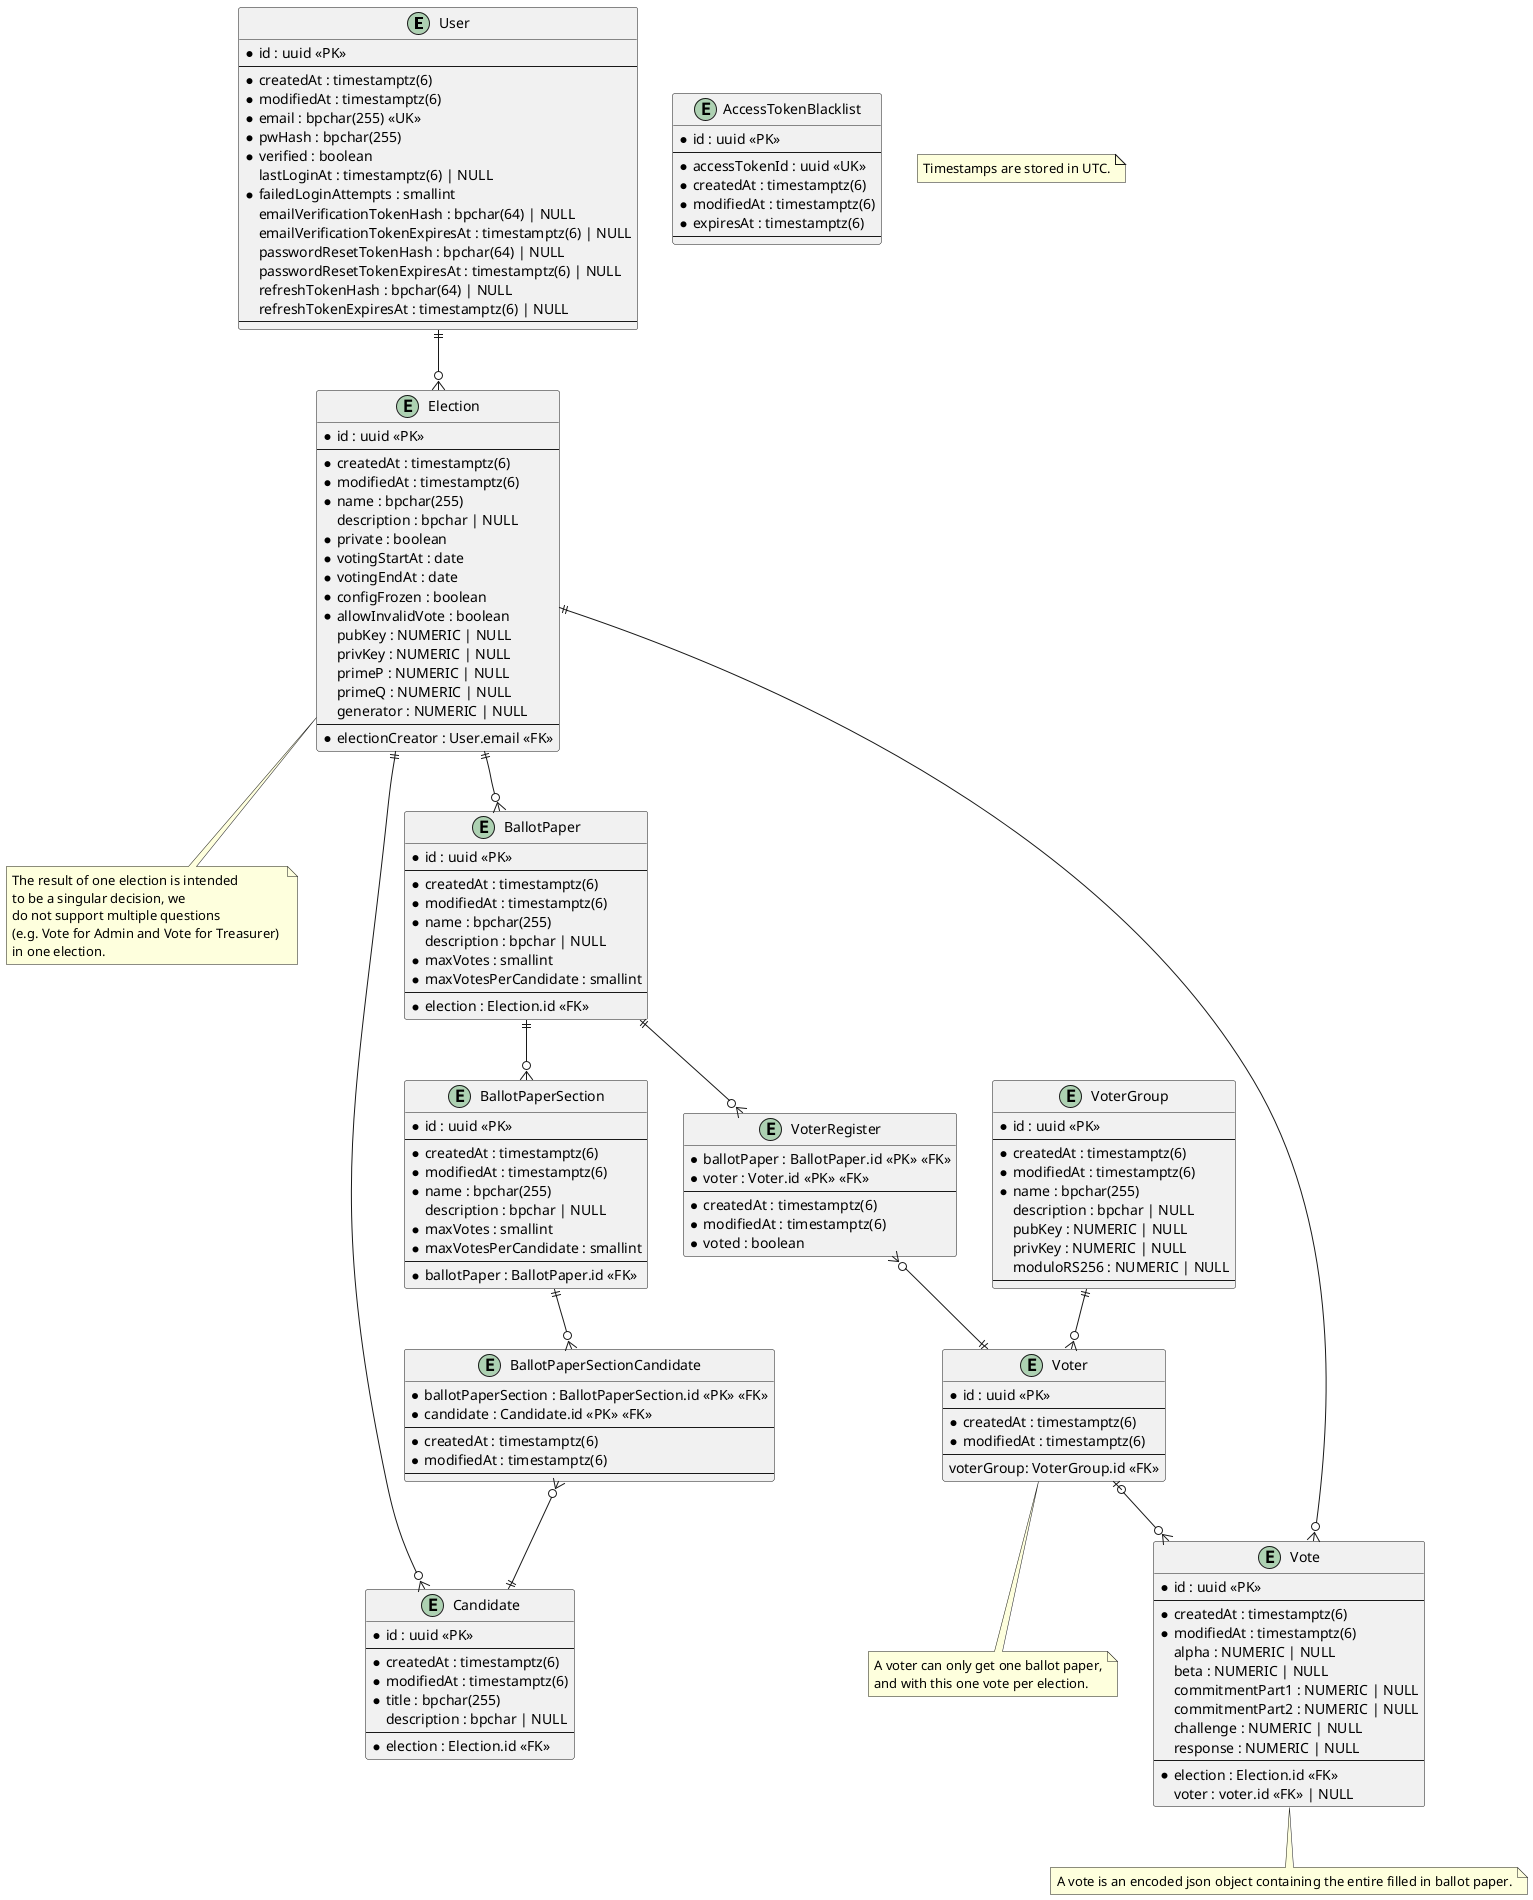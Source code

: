 @startuml dataModel

entity "User" as user {
    * id : uuid <<PK>>
    --
    * createdAt : timestamptz(6)
    * modifiedAt : timestamptz(6)
    * email : bpchar(255) <<UK>>
    * pwHash : bpchar(255)
    * verified : boolean
    lastLoginAt : timestamptz(6) | NULL
    ' failed login attempts get reset on successful login
    * failedLoginAttempts : smallint
    emailVerificationTokenHash : bpchar(64) | NULL
    emailVerificationTokenExpiresAt : timestamptz(6) | NULL
    passwordResetTokenHash : bpchar(64) | NULL
    passwordResetTokenExpiresAt : timestamptz(6) | NULL
    refreshTokenHash : bpchar(64) | NULL
    refreshTokenExpiresAt : timestamptz(6) | NULL
    --
}

entity "AccessTokenBlacklist" as jwtBlacklist {
    ' this table is used to store blacklisted access tokens
    ' The jti is 36 characters long if we use UUIDv4
    * id : uuid <<PK>>
    --
    * accessTokenId : uuid <<UK>>
    * createdAt : timestamptz(6)
    * modifiedAt : timestamptz(6)
    * expiresAt : timestamptz(6)
    --
}

entity "Election" as elections {
    * id : uuid <<PK>>
    --
    * createdAt : timestamptz(6)
    * modifiedAt : timestamptz(6)
    * name : bpchar(255)
    description : bpchar | NULL
    * private : boolean
    * votingStartAt : date
    * votingEndAt : date
    * configFrozen : boolean
    * allowInvalidVote : boolean
    ' Is there a use case for `votesCounted`?
    ' * votesCounted : boolean
    ' Computed values such as validVotes and invalidVotes are critical - do we really want to store them?
    ' validVotes : integer | NULL
    ' invalidVotes : integer | NULL
    pubKey : NUMERIC | NULL
    privKey : NUMERIC | NULL
    primeP : NUMERIC | NULL
    primeQ : NUMERIC | NULL
    generator : NUMERIC | NULL
    --
    * electionCreator : User.email <<FK>>
}

note as N2
The result of one election is intended 
to be a singular decision, we 
do not support multiple questions 
(e.g. Vote for Admin and Vote for Treasurer) 
in one election.
end note

entity "BallotPaper" as ballotPapers {
    * id : uuid <<PK>>
    --
    * createdAt : timestamptz(6)
    * modifiedAt : timestamptz(6)
    * name : bpchar(255)
    description : bpchar | NULL
    * maxVotes : smallint
    * maxVotesPerCandidate : smallint
    --
    * election : Election.id <<FK>>
}

entity "BallotPaperSection" as ballotPaperSections {
    * id : uuid <<PK>>
    --
    * createdAt : timestamptz(6)
    * modifiedAt : timestamptz(6)
    * name : bpchar(255)
    description : bpchar | NULL
    * maxVotes : smallint
    * maxVotesPerCandidate : smallint
    --
    * ballotPaper : BallotPaper.id <<FK>>
}
' note as C_2
' If at least two ballotPaperSections are created for one ballotPaper, 
' the name field of the ballotPaperSections is mandatory.
' end note

entity "BallotPaperSectionCandidate" as ballotPaperSectionCandidates {
    * ballotPaperSection : BallotPaperSection.id <<PK>> <<FK>>
    * candidate : Candidate.id <<PK>> <<FK>>
    --
    * createdAt : timestamptz(6)
    * modifiedAt : timestamptz(6)
    --
}

entity "Candidate" as candidates {
    * id : uuid <<PK>>
    --
    * createdAt : timestamptz(6)
    * modifiedAt : timestamptz(6)
    * title : bpchar(255)
    description : bpchar | NULL
    --
    * election : Election.id <<FK>>
}

entity "Vote" as votes {
    * id : uuid <<PK>>
    --
    * createdAt : timestamptz(6)
    * modifiedAt : timestamptz(6)
    alpha : NUMERIC | NULL
    beta : NUMERIC | NULL
    commitmentPart1 : NUMERIC | NULL
    commitmentPart2 : NUMERIC | NULL
    challenge : NUMERIC | NULL
    response : NUMERIC | NULL
    --
    * election : Election.id <<FK>>
    ' if the vote isn't secret, voter can be saved
    voter : voter.id <<FK>> | NULL
}
note as N4
A vote is an encoded json object containing the entire filled in ballot paper.
end note

entity "VoterRegister" as voterRegisters {
    * ballotPaper : BallotPaper.id <<PK>> <<FK>>
    * voter : Voter.id <<PK>> <<FK>>
    --
    * createdAt : timestamptz(6)
    * modifiedAt : timestamptz(6)
    * voted : boolean
}

entity "Voter" as voters {
    * id : uuid <<PK>>
    --
    * createdAt : timestamptz(6)
    * modifiedAt : timestamptz(6)
    --
    voterGroup: VoterGroup.id <<FK>>
}
note as N3
A voter can only get one ballot paper,
and with this one vote per election.
end note

entity "VoterGroup" as voterGroups {
    * id : uuid <<PK>>
    --
    * createdAt : timestamptz(6)
    * modifiedAt : timestamptz(6)
    * name : bpchar(255)
    description : bpchar | NULL
    pubKey : NUMERIC | NULL
    privKey : NUMERIC | NULL
    moduloRS256 : NUMERIC | NULL
    --
}

note as N1
Timestamps are stored in UTC.
end note

user ||--o{ elections
elections ||--o{ ballotPapers
elections -- N2
elections ||--o{ candidates
ballotPapers ||--o{ voterRegisters
voterRegisters }o--|| voters
ballotPapers ||--o{ ballotPaperSections
' ballotPaperSections -- C_2
ballotPaperSections ||--o{ ballotPaperSectionCandidates
ballotPaperSectionCandidates }o--|| candidates
votes }o--|| elections
voters |o--o{ votes
voterGroups ||--o{ voters
voters -- N3
votes -- N4


@enduml